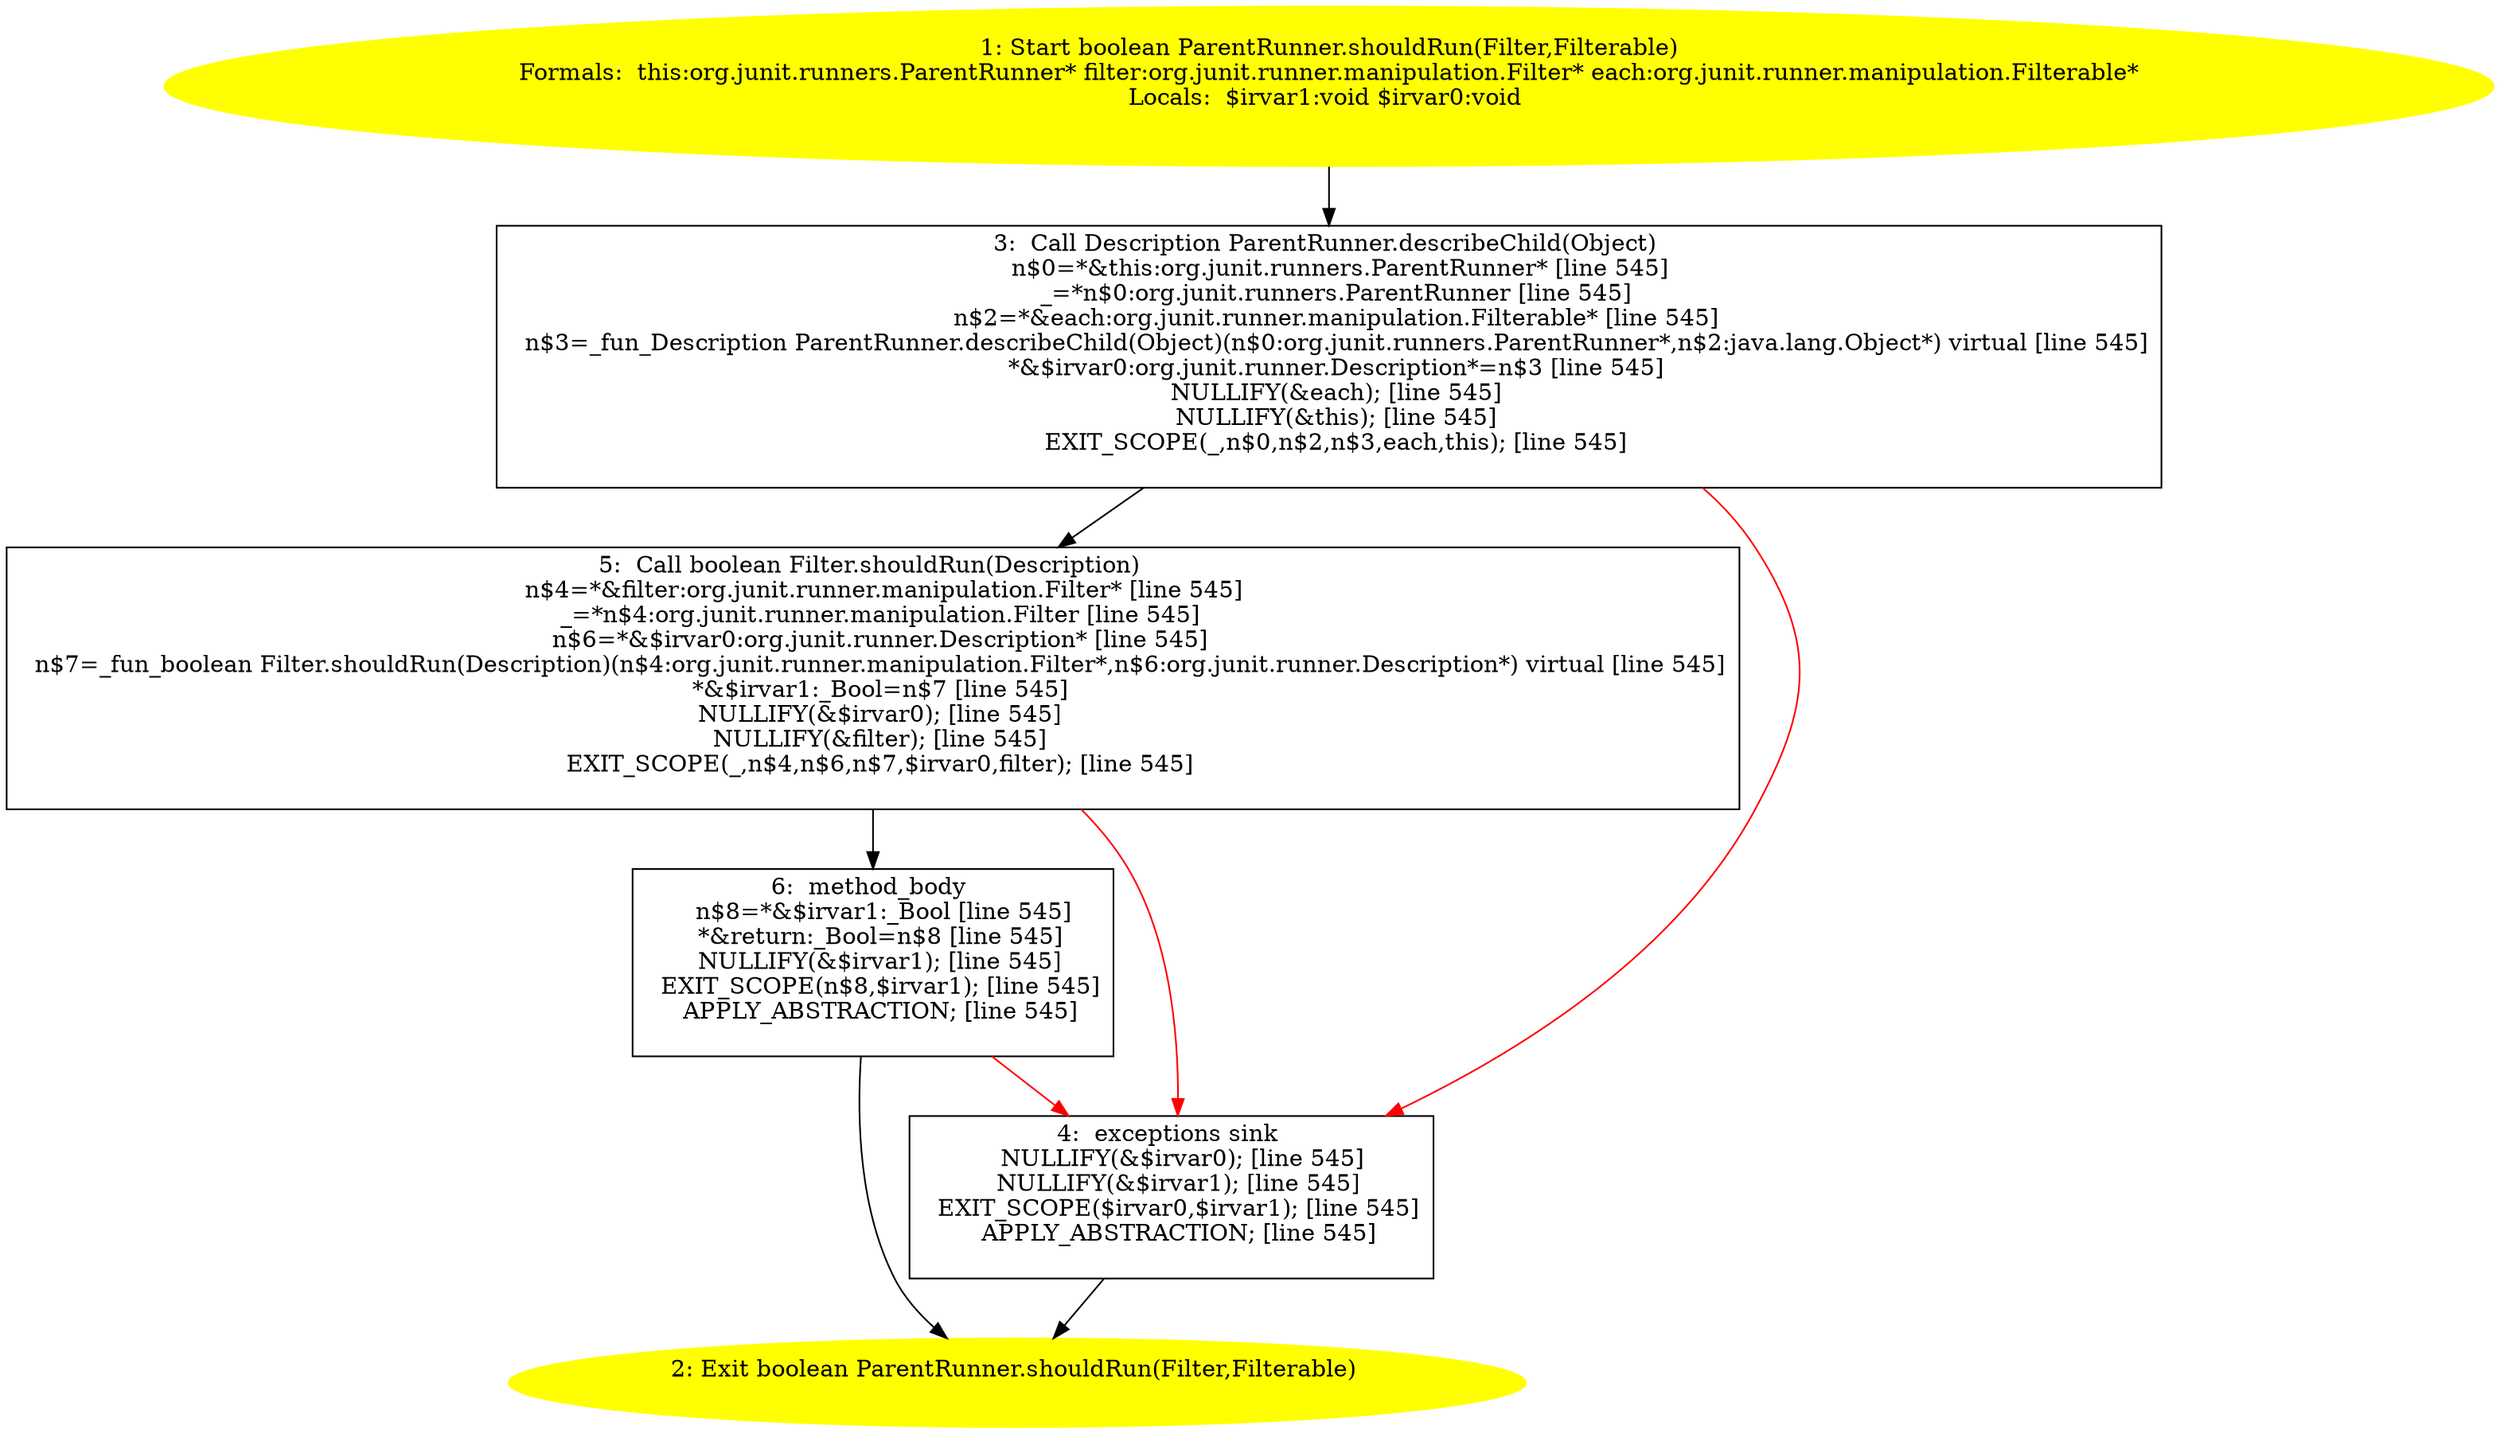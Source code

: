 /* @generated */
digraph cfg {
"org.junit.runners.ParentRunner.shouldRun(org.junit.runner.manipulation.Filter,org.junit.runner.manip.f804d5bd76ee47f29078d2620b700768_1" [label="1: Start boolean ParentRunner.shouldRun(Filter,Filterable)\nFormals:  this:org.junit.runners.ParentRunner* filter:org.junit.runner.manipulation.Filter* each:org.junit.runner.manipulation.Filterable*\nLocals:  $irvar1:void $irvar0:void \n  " color=yellow style=filled]
	

	 "org.junit.runners.ParentRunner.shouldRun(org.junit.runner.manipulation.Filter,org.junit.runner.manip.f804d5bd76ee47f29078d2620b700768_1" -> "org.junit.runners.ParentRunner.shouldRun(org.junit.runner.manipulation.Filter,org.junit.runner.manip.f804d5bd76ee47f29078d2620b700768_3" ;
"org.junit.runners.ParentRunner.shouldRun(org.junit.runner.manipulation.Filter,org.junit.runner.manip.f804d5bd76ee47f29078d2620b700768_2" [label="2: Exit boolean ParentRunner.shouldRun(Filter,Filterable) \n  " color=yellow style=filled]
	

"org.junit.runners.ParentRunner.shouldRun(org.junit.runner.manipulation.Filter,org.junit.runner.manip.f804d5bd76ee47f29078d2620b700768_3" [label="3:  Call Description ParentRunner.describeChild(Object) \n   n$0=*&this:org.junit.runners.ParentRunner* [line 545]\n  _=*n$0:org.junit.runners.ParentRunner [line 545]\n  n$2=*&each:org.junit.runner.manipulation.Filterable* [line 545]\n  n$3=_fun_Description ParentRunner.describeChild(Object)(n$0:org.junit.runners.ParentRunner*,n$2:java.lang.Object*) virtual [line 545]\n  *&$irvar0:org.junit.runner.Description*=n$3 [line 545]\n  NULLIFY(&each); [line 545]\n  NULLIFY(&this); [line 545]\n  EXIT_SCOPE(_,n$0,n$2,n$3,each,this); [line 545]\n " shape="box"]
	

	 "org.junit.runners.ParentRunner.shouldRun(org.junit.runner.manipulation.Filter,org.junit.runner.manip.f804d5bd76ee47f29078d2620b700768_3" -> "org.junit.runners.ParentRunner.shouldRun(org.junit.runner.manipulation.Filter,org.junit.runner.manip.f804d5bd76ee47f29078d2620b700768_5" ;
	 "org.junit.runners.ParentRunner.shouldRun(org.junit.runner.manipulation.Filter,org.junit.runner.manip.f804d5bd76ee47f29078d2620b700768_3" -> "org.junit.runners.ParentRunner.shouldRun(org.junit.runner.manipulation.Filter,org.junit.runner.manip.f804d5bd76ee47f29078d2620b700768_4" [color="red" ];
"org.junit.runners.ParentRunner.shouldRun(org.junit.runner.manipulation.Filter,org.junit.runner.manip.f804d5bd76ee47f29078d2620b700768_4" [label="4:  exceptions sink \n   NULLIFY(&$irvar0); [line 545]\n  NULLIFY(&$irvar1); [line 545]\n  EXIT_SCOPE($irvar0,$irvar1); [line 545]\n  APPLY_ABSTRACTION; [line 545]\n " shape="box"]
	

	 "org.junit.runners.ParentRunner.shouldRun(org.junit.runner.manipulation.Filter,org.junit.runner.manip.f804d5bd76ee47f29078d2620b700768_4" -> "org.junit.runners.ParentRunner.shouldRun(org.junit.runner.manipulation.Filter,org.junit.runner.manip.f804d5bd76ee47f29078d2620b700768_2" ;
"org.junit.runners.ParentRunner.shouldRun(org.junit.runner.manipulation.Filter,org.junit.runner.manip.f804d5bd76ee47f29078d2620b700768_5" [label="5:  Call boolean Filter.shouldRun(Description) \n   n$4=*&filter:org.junit.runner.manipulation.Filter* [line 545]\n  _=*n$4:org.junit.runner.manipulation.Filter [line 545]\n  n$6=*&$irvar0:org.junit.runner.Description* [line 545]\n  n$7=_fun_boolean Filter.shouldRun(Description)(n$4:org.junit.runner.manipulation.Filter*,n$6:org.junit.runner.Description*) virtual [line 545]\n  *&$irvar1:_Bool=n$7 [line 545]\n  NULLIFY(&$irvar0); [line 545]\n  NULLIFY(&filter); [line 545]\n  EXIT_SCOPE(_,n$4,n$6,n$7,$irvar0,filter); [line 545]\n " shape="box"]
	

	 "org.junit.runners.ParentRunner.shouldRun(org.junit.runner.manipulation.Filter,org.junit.runner.manip.f804d5bd76ee47f29078d2620b700768_5" -> "org.junit.runners.ParentRunner.shouldRun(org.junit.runner.manipulation.Filter,org.junit.runner.manip.f804d5bd76ee47f29078d2620b700768_6" ;
	 "org.junit.runners.ParentRunner.shouldRun(org.junit.runner.manipulation.Filter,org.junit.runner.manip.f804d5bd76ee47f29078d2620b700768_5" -> "org.junit.runners.ParentRunner.shouldRun(org.junit.runner.manipulation.Filter,org.junit.runner.manip.f804d5bd76ee47f29078d2620b700768_4" [color="red" ];
"org.junit.runners.ParentRunner.shouldRun(org.junit.runner.manipulation.Filter,org.junit.runner.manip.f804d5bd76ee47f29078d2620b700768_6" [label="6:  method_body \n   n$8=*&$irvar1:_Bool [line 545]\n  *&return:_Bool=n$8 [line 545]\n  NULLIFY(&$irvar1); [line 545]\n  EXIT_SCOPE(n$8,$irvar1); [line 545]\n  APPLY_ABSTRACTION; [line 545]\n " shape="box"]
	

	 "org.junit.runners.ParentRunner.shouldRun(org.junit.runner.manipulation.Filter,org.junit.runner.manip.f804d5bd76ee47f29078d2620b700768_6" -> "org.junit.runners.ParentRunner.shouldRun(org.junit.runner.manipulation.Filter,org.junit.runner.manip.f804d5bd76ee47f29078d2620b700768_2" ;
	 "org.junit.runners.ParentRunner.shouldRun(org.junit.runner.manipulation.Filter,org.junit.runner.manip.f804d5bd76ee47f29078d2620b700768_6" -> "org.junit.runners.ParentRunner.shouldRun(org.junit.runner.manipulation.Filter,org.junit.runner.manip.f804d5bd76ee47f29078d2620b700768_4" [color="red" ];
}
